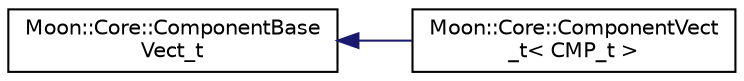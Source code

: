 digraph "Graphical Class Hierarchy"
{
 // LATEX_PDF_SIZE
  edge [fontname="Helvetica",fontsize="10",labelfontname="Helvetica",labelfontsize="10"];
  node [fontname="Helvetica",fontsize="10",shape=record];
  rankdir="LR";
  Node0 [label="Moon::Core::ComponentBase\lVect_t",height=0.2,width=0.4,color="black", fillcolor="white", style="filled",URL="$struct_moon_1_1_core_1_1_component_base_vect__t.html",tooltip="Wrapper de un Vector de Components."];
  Node0 -> Node1 [dir="back",color="midnightblue",fontsize="10",style="solid",fontname="Helvetica"];
  Node1 [label="Moon::Core::ComponentVect\l_t\< CMP_t \>",height=0.2,width=0.4,color="black", fillcolor="white", style="filled",URL="$struct_moon_1_1_core_1_1_component_vect__t.html",tooltip="Wrapper de un Vector de Components especificos."];
}
